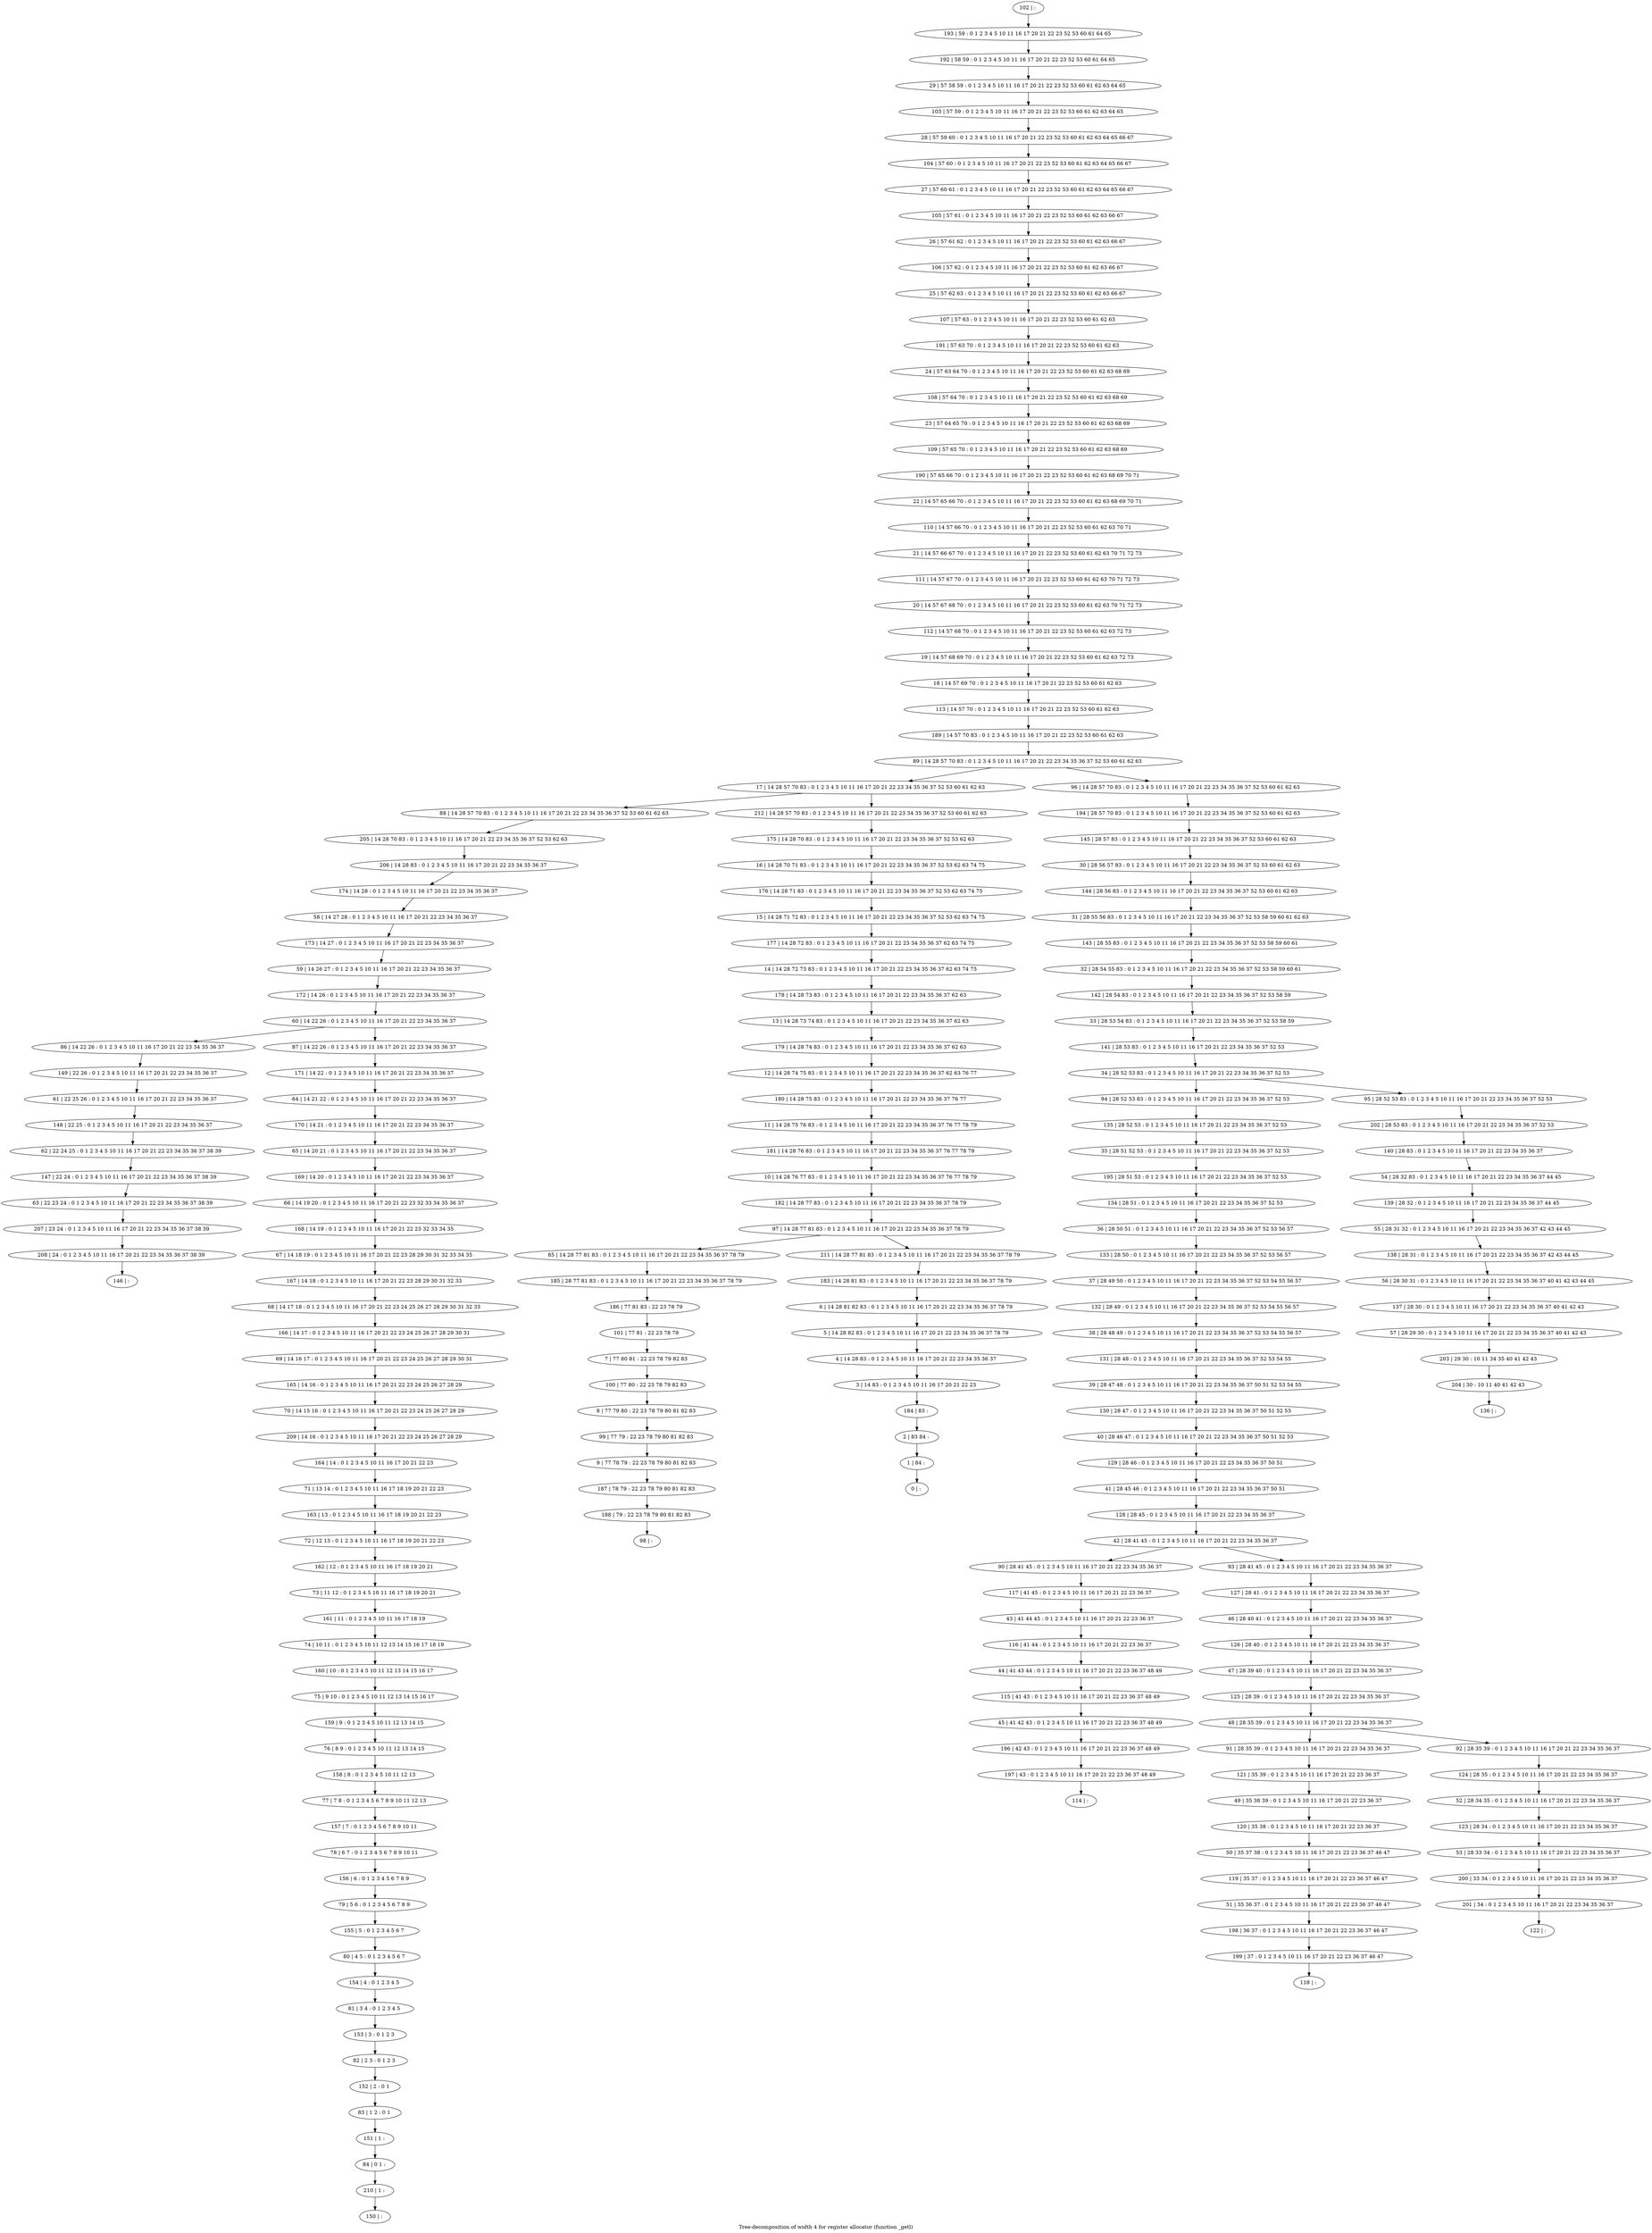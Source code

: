 digraph G {
graph [label="Tree-decomposition of width 4 for register allocator (function _getl)"]
0[label="0 | : "];
1[label="1 | 84 : "];
2[label="2 | 83 84 : "];
3[label="3 | 14 83 : 0 1 2 3 4 5 10 11 16 17 20 21 22 23 "];
4[label="4 | 14 28 83 : 0 1 2 3 4 5 10 11 16 17 20 21 22 23 34 35 36 37 "];
5[label="5 | 14 28 82 83 : 0 1 2 3 4 5 10 11 16 17 20 21 22 23 34 35 36 37 78 79 "];
6[label="6 | 14 28 81 82 83 : 0 1 2 3 4 5 10 11 16 17 20 21 22 23 34 35 36 37 78 79 "];
7[label="7 | 77 80 81 : 22 23 78 79 82 83 "];
8[label="8 | 77 79 80 : 22 23 78 79 80 81 82 83 "];
9[label="9 | 77 78 79 : 22 23 78 79 80 81 82 83 "];
10[label="10 | 14 28 76 77 83 : 0 1 2 3 4 5 10 11 16 17 20 21 22 23 34 35 36 37 76 77 78 79 "];
11[label="11 | 14 28 75 76 83 : 0 1 2 3 4 5 10 11 16 17 20 21 22 23 34 35 36 37 76 77 78 79 "];
12[label="12 | 14 28 74 75 83 : 0 1 2 3 4 5 10 11 16 17 20 21 22 23 34 35 36 37 62 63 76 77 "];
13[label="13 | 14 28 73 74 83 : 0 1 2 3 4 5 10 11 16 17 20 21 22 23 34 35 36 37 62 63 "];
14[label="14 | 14 28 72 73 83 : 0 1 2 3 4 5 10 11 16 17 20 21 22 23 34 35 36 37 62 63 74 75 "];
15[label="15 | 14 28 71 72 83 : 0 1 2 3 4 5 10 11 16 17 20 21 22 23 34 35 36 37 52 53 62 63 74 75 "];
16[label="16 | 14 28 70 71 83 : 0 1 2 3 4 5 10 11 16 17 20 21 22 23 34 35 36 37 52 53 62 63 74 75 "];
17[label="17 | 14 28 57 70 83 : 0 1 2 3 4 5 10 11 16 17 20 21 22 23 34 35 36 37 52 53 60 61 62 63 "];
18[label="18 | 14 57 69 70 : 0 1 2 3 4 5 10 11 16 17 20 21 22 23 52 53 60 61 62 63 "];
19[label="19 | 14 57 68 69 70 : 0 1 2 3 4 5 10 11 16 17 20 21 22 23 52 53 60 61 62 63 72 73 "];
20[label="20 | 14 57 67 68 70 : 0 1 2 3 4 5 10 11 16 17 20 21 22 23 52 53 60 61 62 63 70 71 72 73 "];
21[label="21 | 14 57 66 67 70 : 0 1 2 3 4 5 10 11 16 17 20 21 22 23 52 53 60 61 62 63 70 71 72 73 "];
22[label="22 | 14 57 65 66 70 : 0 1 2 3 4 5 10 11 16 17 20 21 22 23 52 53 60 61 62 63 68 69 70 71 "];
23[label="23 | 57 64 65 70 : 0 1 2 3 4 5 10 11 16 17 20 21 22 23 52 53 60 61 62 63 68 69 "];
24[label="24 | 57 63 64 70 : 0 1 2 3 4 5 10 11 16 17 20 21 22 23 52 53 60 61 62 63 68 69 "];
25[label="25 | 57 62 63 : 0 1 2 3 4 5 10 11 16 17 20 21 22 23 52 53 60 61 62 63 66 67 "];
26[label="26 | 57 61 62 : 0 1 2 3 4 5 10 11 16 17 20 21 22 23 52 53 60 61 62 63 66 67 "];
27[label="27 | 57 60 61 : 0 1 2 3 4 5 10 11 16 17 20 21 22 23 52 53 60 61 62 63 64 65 66 67 "];
28[label="28 | 57 59 60 : 0 1 2 3 4 5 10 11 16 17 20 21 22 23 52 53 60 61 62 63 64 65 66 67 "];
29[label="29 | 57 58 59 : 0 1 2 3 4 5 10 11 16 17 20 21 22 23 52 53 60 61 62 63 64 65 "];
30[label="30 | 28 56 57 83 : 0 1 2 3 4 5 10 11 16 17 20 21 22 23 34 35 36 37 52 53 60 61 62 63 "];
31[label="31 | 28 55 56 83 : 0 1 2 3 4 5 10 11 16 17 20 21 22 23 34 35 36 37 52 53 58 59 60 61 62 63 "];
32[label="32 | 28 54 55 83 : 0 1 2 3 4 5 10 11 16 17 20 21 22 23 34 35 36 37 52 53 58 59 60 61 "];
33[label="33 | 28 53 54 83 : 0 1 2 3 4 5 10 11 16 17 20 21 22 23 34 35 36 37 52 53 58 59 "];
34[label="34 | 28 52 53 83 : 0 1 2 3 4 5 10 11 16 17 20 21 22 23 34 35 36 37 52 53 "];
35[label="35 | 28 51 52 53 : 0 1 2 3 4 5 10 11 16 17 20 21 22 23 34 35 36 37 52 53 "];
36[label="36 | 28 50 51 : 0 1 2 3 4 5 10 11 16 17 20 21 22 23 34 35 36 37 52 53 56 57 "];
37[label="37 | 28 49 50 : 0 1 2 3 4 5 10 11 16 17 20 21 22 23 34 35 36 37 52 53 54 55 56 57 "];
38[label="38 | 28 48 49 : 0 1 2 3 4 5 10 11 16 17 20 21 22 23 34 35 36 37 52 53 54 55 56 57 "];
39[label="39 | 28 47 48 : 0 1 2 3 4 5 10 11 16 17 20 21 22 23 34 35 36 37 50 51 52 53 54 55 "];
40[label="40 | 28 46 47 : 0 1 2 3 4 5 10 11 16 17 20 21 22 23 34 35 36 37 50 51 52 53 "];
41[label="41 | 28 45 46 : 0 1 2 3 4 5 10 11 16 17 20 21 22 23 34 35 36 37 50 51 "];
42[label="42 | 28 41 45 : 0 1 2 3 4 5 10 11 16 17 20 21 22 23 34 35 36 37 "];
43[label="43 | 41 44 45 : 0 1 2 3 4 5 10 11 16 17 20 21 22 23 36 37 "];
44[label="44 | 41 43 44 : 0 1 2 3 4 5 10 11 16 17 20 21 22 23 36 37 48 49 "];
45[label="45 | 41 42 43 : 0 1 2 3 4 5 10 11 16 17 20 21 22 23 36 37 48 49 "];
46[label="46 | 28 40 41 : 0 1 2 3 4 5 10 11 16 17 20 21 22 23 34 35 36 37 "];
47[label="47 | 28 39 40 : 0 1 2 3 4 5 10 11 16 17 20 21 22 23 34 35 36 37 "];
48[label="48 | 28 35 39 : 0 1 2 3 4 5 10 11 16 17 20 21 22 23 34 35 36 37 "];
49[label="49 | 35 38 39 : 0 1 2 3 4 5 10 11 16 17 20 21 22 23 36 37 "];
50[label="50 | 35 37 38 : 0 1 2 3 4 5 10 11 16 17 20 21 22 23 36 37 46 47 "];
51[label="51 | 35 36 37 : 0 1 2 3 4 5 10 11 16 17 20 21 22 23 36 37 46 47 "];
52[label="52 | 28 34 35 : 0 1 2 3 4 5 10 11 16 17 20 21 22 23 34 35 36 37 "];
53[label="53 | 28 33 34 : 0 1 2 3 4 5 10 11 16 17 20 21 22 23 34 35 36 37 "];
54[label="54 | 28 32 83 : 0 1 2 3 4 5 10 11 16 17 20 21 22 23 34 35 36 37 44 45 "];
55[label="55 | 28 31 32 : 0 1 2 3 4 5 10 11 16 17 20 21 22 23 34 35 36 37 42 43 44 45 "];
56[label="56 | 28 30 31 : 0 1 2 3 4 5 10 11 16 17 20 21 22 23 34 35 36 37 40 41 42 43 44 45 "];
57[label="57 | 28 29 30 : 0 1 2 3 4 5 10 11 16 17 20 21 22 23 34 35 36 37 40 41 42 43 "];
58[label="58 | 14 27 28 : 0 1 2 3 4 5 10 11 16 17 20 21 22 23 34 35 36 37 "];
59[label="59 | 14 26 27 : 0 1 2 3 4 5 10 11 16 17 20 21 22 23 34 35 36 37 "];
60[label="60 | 14 22 26 : 0 1 2 3 4 5 10 11 16 17 20 21 22 23 34 35 36 37 "];
61[label="61 | 22 25 26 : 0 1 2 3 4 5 10 11 16 17 20 21 22 23 34 35 36 37 "];
62[label="62 | 22 24 25 : 0 1 2 3 4 5 10 11 16 17 20 21 22 23 34 35 36 37 38 39 "];
63[label="63 | 22 23 24 : 0 1 2 3 4 5 10 11 16 17 20 21 22 23 34 35 36 37 38 39 "];
64[label="64 | 14 21 22 : 0 1 2 3 4 5 10 11 16 17 20 21 22 23 34 35 36 37 "];
65[label="65 | 14 20 21 : 0 1 2 3 4 5 10 11 16 17 20 21 22 23 34 35 36 37 "];
66[label="66 | 14 19 20 : 0 1 2 3 4 5 10 11 16 17 20 21 22 23 32 33 34 35 36 37 "];
67[label="67 | 14 18 19 : 0 1 2 3 4 5 10 11 16 17 20 21 22 23 28 29 30 31 32 33 34 35 "];
68[label="68 | 14 17 18 : 0 1 2 3 4 5 10 11 16 17 20 21 22 23 24 25 26 27 28 29 30 31 32 33 "];
69[label="69 | 14 16 17 : 0 1 2 3 4 5 10 11 16 17 20 21 22 23 24 25 26 27 28 29 30 31 "];
70[label="70 | 14 15 16 : 0 1 2 3 4 5 10 11 16 17 20 21 22 23 24 25 26 27 28 29 "];
71[label="71 | 13 14 : 0 1 2 3 4 5 10 11 16 17 18 19 20 21 22 23 "];
72[label="72 | 12 13 : 0 1 2 3 4 5 10 11 16 17 18 19 20 21 22 23 "];
73[label="73 | 11 12 : 0 1 2 3 4 5 10 11 16 17 18 19 20 21 "];
74[label="74 | 10 11 : 0 1 2 3 4 5 10 11 12 13 14 15 16 17 18 19 "];
75[label="75 | 9 10 : 0 1 2 3 4 5 10 11 12 13 14 15 16 17 "];
76[label="76 | 8 9 : 0 1 2 3 4 5 10 11 12 13 14 15 "];
77[label="77 | 7 8 : 0 1 2 3 4 5 6 7 8 9 10 11 12 13 "];
78[label="78 | 6 7 : 0 1 2 3 4 5 6 7 8 9 10 11 "];
79[label="79 | 5 6 : 0 1 2 3 4 5 6 7 8 9 "];
80[label="80 | 4 5 : 0 1 2 3 4 5 6 7 "];
81[label="81 | 3 4 : 0 1 2 3 4 5 "];
82[label="82 | 2 3 : 0 1 2 3 "];
83[label="83 | 1 2 : 0 1 "];
84[label="84 | 0 1 : "];
85[label="85 | 14 28 77 81 83 : 0 1 2 3 4 5 10 11 16 17 20 21 22 23 34 35 36 37 78 79 "];
86[label="86 | 14 22 26 : 0 1 2 3 4 5 10 11 16 17 20 21 22 23 34 35 36 37 "];
87[label="87 | 14 22 26 : 0 1 2 3 4 5 10 11 16 17 20 21 22 23 34 35 36 37 "];
88[label="88 | 14 28 57 70 83 : 0 1 2 3 4 5 10 11 16 17 20 21 22 23 34 35 36 37 52 53 60 61 62 63 "];
89[label="89 | 14 28 57 70 83 : 0 1 2 3 4 5 10 11 16 17 20 21 22 23 34 35 36 37 52 53 60 61 62 63 "];
90[label="90 | 28 41 45 : 0 1 2 3 4 5 10 11 16 17 20 21 22 23 34 35 36 37 "];
91[label="91 | 28 35 39 : 0 1 2 3 4 5 10 11 16 17 20 21 22 23 34 35 36 37 "];
92[label="92 | 28 35 39 : 0 1 2 3 4 5 10 11 16 17 20 21 22 23 34 35 36 37 "];
93[label="93 | 28 41 45 : 0 1 2 3 4 5 10 11 16 17 20 21 22 23 34 35 36 37 "];
94[label="94 | 28 52 53 83 : 0 1 2 3 4 5 10 11 16 17 20 21 22 23 34 35 36 37 52 53 "];
95[label="95 | 28 52 53 83 : 0 1 2 3 4 5 10 11 16 17 20 21 22 23 34 35 36 37 52 53 "];
96[label="96 | 14 28 57 70 83 : 0 1 2 3 4 5 10 11 16 17 20 21 22 23 34 35 36 37 52 53 60 61 62 63 "];
97[label="97 | 14 28 77 81 83 : 0 1 2 3 4 5 10 11 16 17 20 21 22 23 34 35 36 37 78 79 "];
98[label="98 | : "];
99[label="99 | 77 79 : 22 23 78 79 80 81 82 83 "];
100[label="100 | 77 80 : 22 23 78 79 82 83 "];
101[label="101 | 77 81 : 22 23 78 79 "];
102[label="102 | : "];
103[label="103 | 57 59 : 0 1 2 3 4 5 10 11 16 17 20 21 22 23 52 53 60 61 62 63 64 65 "];
104[label="104 | 57 60 : 0 1 2 3 4 5 10 11 16 17 20 21 22 23 52 53 60 61 62 63 64 65 66 67 "];
105[label="105 | 57 61 : 0 1 2 3 4 5 10 11 16 17 20 21 22 23 52 53 60 61 62 63 66 67 "];
106[label="106 | 57 62 : 0 1 2 3 4 5 10 11 16 17 20 21 22 23 52 53 60 61 62 63 66 67 "];
107[label="107 | 57 63 : 0 1 2 3 4 5 10 11 16 17 20 21 22 23 52 53 60 61 62 63 "];
108[label="108 | 57 64 70 : 0 1 2 3 4 5 10 11 16 17 20 21 22 23 52 53 60 61 62 63 68 69 "];
109[label="109 | 57 65 70 : 0 1 2 3 4 5 10 11 16 17 20 21 22 23 52 53 60 61 62 63 68 69 "];
110[label="110 | 14 57 66 70 : 0 1 2 3 4 5 10 11 16 17 20 21 22 23 52 53 60 61 62 63 70 71 "];
111[label="111 | 14 57 67 70 : 0 1 2 3 4 5 10 11 16 17 20 21 22 23 52 53 60 61 62 63 70 71 72 73 "];
112[label="112 | 14 57 68 70 : 0 1 2 3 4 5 10 11 16 17 20 21 22 23 52 53 60 61 62 63 72 73 "];
113[label="113 | 14 57 70 : 0 1 2 3 4 5 10 11 16 17 20 21 22 23 52 53 60 61 62 63 "];
114[label="114 | : "];
115[label="115 | 41 43 : 0 1 2 3 4 5 10 11 16 17 20 21 22 23 36 37 48 49 "];
116[label="116 | 41 44 : 0 1 2 3 4 5 10 11 16 17 20 21 22 23 36 37 "];
117[label="117 | 41 45 : 0 1 2 3 4 5 10 11 16 17 20 21 22 23 36 37 "];
118[label="118 | : "];
119[label="119 | 35 37 : 0 1 2 3 4 5 10 11 16 17 20 21 22 23 36 37 46 47 "];
120[label="120 | 35 38 : 0 1 2 3 4 5 10 11 16 17 20 21 22 23 36 37 "];
121[label="121 | 35 39 : 0 1 2 3 4 5 10 11 16 17 20 21 22 23 36 37 "];
122[label="122 | : "];
123[label="123 | 28 34 : 0 1 2 3 4 5 10 11 16 17 20 21 22 23 34 35 36 37 "];
124[label="124 | 28 35 : 0 1 2 3 4 5 10 11 16 17 20 21 22 23 34 35 36 37 "];
125[label="125 | 28 39 : 0 1 2 3 4 5 10 11 16 17 20 21 22 23 34 35 36 37 "];
126[label="126 | 28 40 : 0 1 2 3 4 5 10 11 16 17 20 21 22 23 34 35 36 37 "];
127[label="127 | 28 41 : 0 1 2 3 4 5 10 11 16 17 20 21 22 23 34 35 36 37 "];
128[label="128 | 28 45 : 0 1 2 3 4 5 10 11 16 17 20 21 22 23 34 35 36 37 "];
129[label="129 | 28 46 : 0 1 2 3 4 5 10 11 16 17 20 21 22 23 34 35 36 37 50 51 "];
130[label="130 | 28 47 : 0 1 2 3 4 5 10 11 16 17 20 21 22 23 34 35 36 37 50 51 52 53 "];
131[label="131 | 28 48 : 0 1 2 3 4 5 10 11 16 17 20 21 22 23 34 35 36 37 52 53 54 55 "];
132[label="132 | 28 49 : 0 1 2 3 4 5 10 11 16 17 20 21 22 23 34 35 36 37 52 53 54 55 56 57 "];
133[label="133 | 28 50 : 0 1 2 3 4 5 10 11 16 17 20 21 22 23 34 35 36 37 52 53 56 57 "];
134[label="134 | 28 51 : 0 1 2 3 4 5 10 11 16 17 20 21 22 23 34 35 36 37 52 53 "];
135[label="135 | 28 52 53 : 0 1 2 3 4 5 10 11 16 17 20 21 22 23 34 35 36 37 52 53 "];
136[label="136 | : "];
137[label="137 | 28 30 : 0 1 2 3 4 5 10 11 16 17 20 21 22 23 34 35 36 37 40 41 42 43 "];
138[label="138 | 28 31 : 0 1 2 3 4 5 10 11 16 17 20 21 22 23 34 35 36 37 42 43 44 45 "];
139[label="139 | 28 32 : 0 1 2 3 4 5 10 11 16 17 20 21 22 23 34 35 36 37 44 45 "];
140[label="140 | 28 83 : 0 1 2 3 4 5 10 11 16 17 20 21 22 23 34 35 36 37 "];
141[label="141 | 28 53 83 : 0 1 2 3 4 5 10 11 16 17 20 21 22 23 34 35 36 37 52 53 "];
142[label="142 | 28 54 83 : 0 1 2 3 4 5 10 11 16 17 20 21 22 23 34 35 36 37 52 53 58 59 "];
143[label="143 | 28 55 83 : 0 1 2 3 4 5 10 11 16 17 20 21 22 23 34 35 36 37 52 53 58 59 60 61 "];
144[label="144 | 28 56 83 : 0 1 2 3 4 5 10 11 16 17 20 21 22 23 34 35 36 37 52 53 60 61 62 63 "];
145[label="145 | 28 57 83 : 0 1 2 3 4 5 10 11 16 17 20 21 22 23 34 35 36 37 52 53 60 61 62 63 "];
146[label="146 | : "];
147[label="147 | 22 24 : 0 1 2 3 4 5 10 11 16 17 20 21 22 23 34 35 36 37 38 39 "];
148[label="148 | 22 25 : 0 1 2 3 4 5 10 11 16 17 20 21 22 23 34 35 36 37 "];
149[label="149 | 22 26 : 0 1 2 3 4 5 10 11 16 17 20 21 22 23 34 35 36 37 "];
150[label="150 | : "];
151[label="151 | 1 : "];
152[label="152 | 2 : 0 1 "];
153[label="153 | 3 : 0 1 2 3 "];
154[label="154 | 4 : 0 1 2 3 4 5 "];
155[label="155 | 5 : 0 1 2 3 4 5 6 7 "];
156[label="156 | 6 : 0 1 2 3 4 5 6 7 8 9 "];
157[label="157 | 7 : 0 1 2 3 4 5 6 7 8 9 10 11 "];
158[label="158 | 8 : 0 1 2 3 4 5 10 11 12 13 "];
159[label="159 | 9 : 0 1 2 3 4 5 10 11 12 13 14 15 "];
160[label="160 | 10 : 0 1 2 3 4 5 10 11 12 13 14 15 16 17 "];
161[label="161 | 11 : 0 1 2 3 4 5 10 11 16 17 18 19 "];
162[label="162 | 12 : 0 1 2 3 4 5 10 11 16 17 18 19 20 21 "];
163[label="163 | 13 : 0 1 2 3 4 5 10 11 16 17 18 19 20 21 22 23 "];
164[label="164 | 14 : 0 1 2 3 4 5 10 11 16 17 20 21 22 23 "];
165[label="165 | 14 16 : 0 1 2 3 4 5 10 11 16 17 20 21 22 23 24 25 26 27 28 29 "];
166[label="166 | 14 17 : 0 1 2 3 4 5 10 11 16 17 20 21 22 23 24 25 26 27 28 29 30 31 "];
167[label="167 | 14 18 : 0 1 2 3 4 5 10 11 16 17 20 21 22 23 28 29 30 31 32 33 "];
168[label="168 | 14 19 : 0 1 2 3 4 5 10 11 16 17 20 21 22 23 32 33 34 35 "];
169[label="169 | 14 20 : 0 1 2 3 4 5 10 11 16 17 20 21 22 23 34 35 36 37 "];
170[label="170 | 14 21 : 0 1 2 3 4 5 10 11 16 17 20 21 22 23 34 35 36 37 "];
171[label="171 | 14 22 : 0 1 2 3 4 5 10 11 16 17 20 21 22 23 34 35 36 37 "];
172[label="172 | 14 26 : 0 1 2 3 4 5 10 11 16 17 20 21 22 23 34 35 36 37 "];
173[label="173 | 14 27 : 0 1 2 3 4 5 10 11 16 17 20 21 22 23 34 35 36 37 "];
174[label="174 | 14 28 : 0 1 2 3 4 5 10 11 16 17 20 21 22 23 34 35 36 37 "];
175[label="175 | 14 28 70 83 : 0 1 2 3 4 5 10 11 16 17 20 21 22 23 34 35 36 37 52 53 62 63 "];
176[label="176 | 14 28 71 83 : 0 1 2 3 4 5 10 11 16 17 20 21 22 23 34 35 36 37 52 53 62 63 74 75 "];
177[label="177 | 14 28 72 83 : 0 1 2 3 4 5 10 11 16 17 20 21 22 23 34 35 36 37 62 63 74 75 "];
178[label="178 | 14 28 73 83 : 0 1 2 3 4 5 10 11 16 17 20 21 22 23 34 35 36 37 62 63 "];
179[label="179 | 14 28 74 83 : 0 1 2 3 4 5 10 11 16 17 20 21 22 23 34 35 36 37 62 63 "];
180[label="180 | 14 28 75 83 : 0 1 2 3 4 5 10 11 16 17 20 21 22 23 34 35 36 37 76 77 "];
181[label="181 | 14 28 76 83 : 0 1 2 3 4 5 10 11 16 17 20 21 22 23 34 35 36 37 76 77 78 79 "];
182[label="182 | 14 28 77 83 : 0 1 2 3 4 5 10 11 16 17 20 21 22 23 34 35 36 37 78 79 "];
183[label="183 | 14 28 81 83 : 0 1 2 3 4 5 10 11 16 17 20 21 22 23 34 35 36 37 78 79 "];
184[label="184 | 83 : "];
185[label="185 | 28 77 81 83 : 0 1 2 3 4 5 10 11 16 17 20 21 22 23 34 35 36 37 78 79 "];
186[label="186 | 77 81 83 : 22 23 78 79 "];
187[label="187 | 78 79 : 22 23 78 79 80 81 82 83 "];
188[label="188 | 79 : 22 23 78 79 80 81 82 83 "];
189[label="189 | 14 57 70 83 : 0 1 2 3 4 5 10 11 16 17 20 21 22 23 52 53 60 61 62 63 "];
190[label="190 | 57 65 66 70 : 0 1 2 3 4 5 10 11 16 17 20 21 22 23 52 53 60 61 62 63 68 69 70 71 "];
191[label="191 | 57 63 70 : 0 1 2 3 4 5 10 11 16 17 20 21 22 23 52 53 60 61 62 63 "];
192[label="192 | 58 59 : 0 1 2 3 4 5 10 11 16 17 20 21 22 23 52 53 60 61 64 65 "];
193[label="193 | 59 : 0 1 2 3 4 5 10 11 16 17 20 21 22 23 52 53 60 61 64 65 "];
194[label="194 | 28 57 70 83 : 0 1 2 3 4 5 10 11 16 17 20 21 22 23 34 35 36 37 52 53 60 61 62 63 "];
195[label="195 | 28 51 53 : 0 1 2 3 4 5 10 11 16 17 20 21 22 23 34 35 36 37 52 53 "];
196[label="196 | 42 43 : 0 1 2 3 4 5 10 11 16 17 20 21 22 23 36 37 48 49 "];
197[label="197 | 43 : 0 1 2 3 4 5 10 11 16 17 20 21 22 23 36 37 48 49 "];
198[label="198 | 36 37 : 0 1 2 3 4 5 10 11 16 17 20 21 22 23 36 37 46 47 "];
199[label="199 | 37 : 0 1 2 3 4 5 10 11 16 17 20 21 22 23 36 37 46 47 "];
200[label="200 | 33 34 : 0 1 2 3 4 5 10 11 16 17 20 21 22 23 34 35 36 37 "];
201[label="201 | 34 : 0 1 2 3 4 5 10 11 16 17 20 21 22 23 34 35 36 37 "];
202[label="202 | 28 53 83 : 0 1 2 3 4 5 10 11 16 17 20 21 22 23 34 35 36 37 52 53 "];
203[label="203 | 29 30 : 10 11 34 35 40 41 42 43 "];
204[label="204 | 30 : 10 11 40 41 42 43 "];
205[label="205 | 14 28 70 83 : 0 1 2 3 4 5 10 11 16 17 20 21 22 23 34 35 36 37 52 53 62 63 "];
206[label="206 | 14 28 83 : 0 1 2 3 4 5 10 11 16 17 20 21 22 23 34 35 36 37 "];
207[label="207 | 23 24 : 0 1 2 3 4 5 10 11 16 17 20 21 22 23 34 35 36 37 38 39 "];
208[label="208 | 24 : 0 1 2 3 4 5 10 11 16 17 20 21 22 23 34 35 36 37 38 39 "];
209[label="209 | 14 16 : 0 1 2 3 4 5 10 11 16 17 20 21 22 23 24 25 26 27 28 29 "];
210[label="210 | 1 : "];
211[label="211 | 14 28 77 81 83 : 0 1 2 3 4 5 10 11 16 17 20 21 22 23 34 35 36 37 78 79 "];
212[label="212 | 14 28 57 70 83 : 0 1 2 3 4 5 10 11 16 17 20 21 22 23 34 35 36 37 52 53 60 61 62 63 "];
60->86 ;
60->87 ;
17->88 ;
42->90 ;
48->91 ;
48->92 ;
42->93 ;
34->94 ;
34->95 ;
99->9 ;
8->99 ;
100->8 ;
7->100 ;
101->7 ;
115->45 ;
44->115 ;
116->44 ;
43->116 ;
117->43 ;
90->117 ;
119->51 ;
50->119 ;
120->50 ;
49->120 ;
121->49 ;
91->121 ;
123->53 ;
52->123 ;
124->52 ;
92->124 ;
125->48 ;
47->125 ;
126->47 ;
46->126 ;
127->46 ;
93->127 ;
128->42 ;
41->128 ;
129->41 ;
40->129 ;
130->40 ;
39->130 ;
131->39 ;
38->131 ;
132->38 ;
37->132 ;
133->37 ;
36->133 ;
134->36 ;
135->35 ;
94->135 ;
137->57 ;
56->137 ;
138->56 ;
55->138 ;
139->55 ;
54->139 ;
140->54 ;
141->34 ;
33->141 ;
142->33 ;
32->142 ;
143->32 ;
31->143 ;
144->31 ;
30->144 ;
145->30 ;
147->63 ;
62->147 ;
148->62 ;
61->148 ;
149->61 ;
86->149 ;
151->84 ;
83->151 ;
152->83 ;
82->152 ;
153->82 ;
81->153 ;
154->81 ;
80->154 ;
155->80 ;
79->155 ;
156->79 ;
78->156 ;
157->78 ;
77->157 ;
158->77 ;
76->158 ;
159->76 ;
75->159 ;
160->75 ;
74->160 ;
161->74 ;
73->161 ;
162->73 ;
72->162 ;
163->72 ;
71->163 ;
164->71 ;
165->70 ;
69->165 ;
166->69 ;
68->166 ;
167->68 ;
67->167 ;
168->67 ;
66->168 ;
169->66 ;
65->169 ;
170->65 ;
64->170 ;
171->64 ;
87->171 ;
172->60 ;
59->172 ;
173->59 ;
58->173 ;
174->58 ;
85->185 ;
186->101 ;
185->186 ;
9->187 ;
188->98 ;
187->188 ;
194->145 ;
96->194 ;
195->134 ;
35->195 ;
45->196 ;
197->114 ;
196->197 ;
51->198 ;
199->118 ;
198->199 ;
53->200 ;
201->122 ;
200->201 ;
202->140 ;
95->202 ;
57->203 ;
204->136 ;
203->204 ;
88->205 ;
206->174 ;
205->206 ;
63->207 ;
208->146 ;
207->208 ;
209->164 ;
70->209 ;
210->150 ;
84->210 ;
102->193 ;
193->192 ;
192->29 ;
29->103 ;
103->28 ;
28->104 ;
104->27 ;
27->105 ;
105->26 ;
26->106 ;
106->25 ;
25->107 ;
107->191 ;
191->24 ;
24->108 ;
108->23 ;
23->109 ;
109->190 ;
190->22 ;
22->110 ;
110->21 ;
21->111 ;
111->20 ;
20->112 ;
112->19 ;
19->18 ;
18->113 ;
113->189 ;
189->89 ;
175->16 ;
16->176 ;
176->15 ;
15->177 ;
177->14 ;
14->178 ;
178->13 ;
13->179 ;
179->12 ;
12->180 ;
180->11 ;
11->181 ;
181->10 ;
10->182 ;
182->97 ;
183->6 ;
6->5 ;
5->4 ;
4->3 ;
3->184 ;
184->2 ;
2->1 ;
1->0 ;
211->183 ;
212->175 ;
17->212 ;
97->85 ;
97->211 ;
89->96 ;
89->17 ;
}
